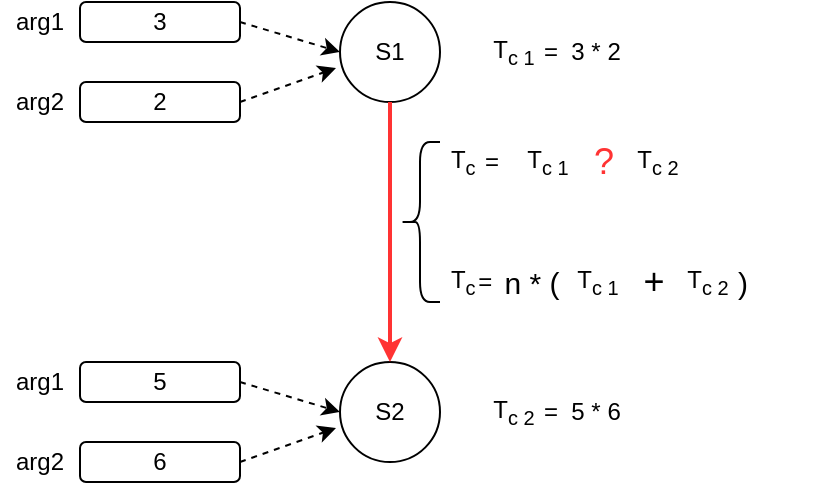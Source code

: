 <mxfile version="14.1.8" type="device"><diagram id="Qgl-0kWTfpu_EgbOYWDF" name="Страница 1"><mxGraphModel dx="1106" dy="807" grid="1" gridSize="10" guides="1" tooltips="1" connect="1" arrows="1" fold="1" page="1" pageScale="1" pageWidth="827" pageHeight="1169" math="0" shadow="0"><root><mxCell id="0"/><mxCell id="1" parent="0"/><mxCell id="5aSCMzkXuum889MNS-Sc-1" value="" style="ellipse;whiteSpace=wrap;html=1;aspect=fixed;" parent="1" vertex="1"><mxGeometry x="320" y="220" width="50" height="50" as="geometry"/></mxCell><mxCell id="5aSCMzkXuum889MNS-Sc-2" value="" style="rounded=1;whiteSpace=wrap;html=1;" parent="1" vertex="1"><mxGeometry x="190" y="220" width="80" height="20" as="geometry"/></mxCell><mxCell id="5aSCMzkXuum889MNS-Sc-3" value="" style="rounded=1;whiteSpace=wrap;html=1;" parent="1" vertex="1"><mxGeometry x="190" y="260" width="80" height="20" as="geometry"/></mxCell><mxCell id="5aSCMzkXuum889MNS-Sc-4" value="" style="endArrow=classic;html=1;exitX=1;exitY=0.5;exitDx=0;exitDy=0;entryX=0;entryY=0.5;entryDx=0;entryDy=0;dashed=1;" parent="1" source="5aSCMzkXuum889MNS-Sc-2" target="5aSCMzkXuum889MNS-Sc-1" edge="1"><mxGeometry width="50" height="50" relative="1" as="geometry"><mxPoint x="390" y="440" as="sourcePoint"/><mxPoint x="440" y="390" as="targetPoint"/></mxGeometry></mxCell><mxCell id="5aSCMzkXuum889MNS-Sc-5" value="" style="endArrow=classic;html=1;exitX=1;exitY=0.5;exitDx=0;exitDy=0;dashed=1;entryX=-0.04;entryY=0.66;entryDx=0;entryDy=0;entryPerimeter=0;" parent="1" source="5aSCMzkXuum889MNS-Sc-3" target="5aSCMzkXuum889MNS-Sc-1" edge="1"><mxGeometry width="50" height="50" relative="1" as="geometry"><mxPoint x="280" y="240" as="sourcePoint"/><mxPoint x="320" y="290" as="targetPoint"/></mxGeometry></mxCell><mxCell id="5aSCMzkXuum889MNS-Sc-6" value="" style="ellipse;whiteSpace=wrap;html=1;aspect=fixed;" parent="1" vertex="1"><mxGeometry x="320" y="400" width="50" height="50" as="geometry"/></mxCell><mxCell id="5aSCMzkXuum889MNS-Sc-7" value="" style="rounded=1;whiteSpace=wrap;html=1;" parent="1" vertex="1"><mxGeometry x="190" y="400" width="80" height="20" as="geometry"/></mxCell><mxCell id="5aSCMzkXuum889MNS-Sc-8" value="" style="rounded=1;whiteSpace=wrap;html=1;" parent="1" vertex="1"><mxGeometry x="190" y="440" width="80" height="20" as="geometry"/></mxCell><mxCell id="5aSCMzkXuum889MNS-Sc-9" value="" style="endArrow=classic;html=1;exitX=1;exitY=0.5;exitDx=0;exitDy=0;entryX=0;entryY=0.5;entryDx=0;entryDy=0;dashed=1;" parent="1" source="5aSCMzkXuum889MNS-Sc-7" target="5aSCMzkXuum889MNS-Sc-6" edge="1"><mxGeometry width="50" height="50" relative="1" as="geometry"><mxPoint x="390" y="620" as="sourcePoint"/><mxPoint x="440" y="570" as="targetPoint"/></mxGeometry></mxCell><mxCell id="5aSCMzkXuum889MNS-Sc-10" value="" style="endArrow=classic;html=1;exitX=1;exitY=0.5;exitDx=0;exitDy=0;dashed=1;entryX=-0.04;entryY=0.66;entryDx=0;entryDy=0;entryPerimeter=0;" parent="1" source="5aSCMzkXuum889MNS-Sc-8" target="5aSCMzkXuum889MNS-Sc-6" edge="1"><mxGeometry width="50" height="50" relative="1" as="geometry"><mxPoint x="280" y="420" as="sourcePoint"/><mxPoint x="320" y="470" as="targetPoint"/></mxGeometry></mxCell><mxCell id="5aSCMzkXuum889MNS-Sc-11" value="arg1" style="text;html=1;strokeColor=none;fillColor=none;align=center;verticalAlign=middle;whiteSpace=wrap;rounded=0;" parent="1" vertex="1"><mxGeometry x="150" y="220" width="40" height="20" as="geometry"/></mxCell><mxCell id="5aSCMzkXuum889MNS-Sc-12" value="arg2" style="text;html=1;strokeColor=none;fillColor=none;align=center;verticalAlign=middle;whiteSpace=wrap;rounded=0;" parent="1" vertex="1"><mxGeometry x="150" y="260" width="40" height="20" as="geometry"/></mxCell><mxCell id="5aSCMzkXuum889MNS-Sc-13" value="arg1" style="text;html=1;strokeColor=none;fillColor=none;align=center;verticalAlign=middle;whiteSpace=wrap;rounded=0;" parent="1" vertex="1"><mxGeometry x="150" y="400" width="40" height="20" as="geometry"/></mxCell><mxCell id="5aSCMzkXuum889MNS-Sc-14" value="arg2" style="text;html=1;strokeColor=none;fillColor=none;align=center;verticalAlign=middle;whiteSpace=wrap;rounded=0;" parent="1" vertex="1"><mxGeometry x="150" y="440" width="40" height="20" as="geometry"/></mxCell><mxCell id="5aSCMzkXuum889MNS-Sc-15" value="S1" style="text;html=1;strokeColor=none;fillColor=none;align=center;verticalAlign=middle;whiteSpace=wrap;rounded=0;" parent="1" vertex="1"><mxGeometry x="325" y="235" width="40" height="20" as="geometry"/></mxCell><mxCell id="5aSCMzkXuum889MNS-Sc-16" value="S2" style="text;html=1;strokeColor=none;fillColor=none;align=center;verticalAlign=middle;whiteSpace=wrap;rounded=0;" parent="1" vertex="1"><mxGeometry x="325" y="415" width="40" height="20" as="geometry"/></mxCell><mxCell id="5aSCMzkXuum889MNS-Sc-17" value="3" style="text;html=1;strokeColor=none;fillColor=none;align=center;verticalAlign=middle;whiteSpace=wrap;rounded=0;" parent="1" vertex="1"><mxGeometry x="200" y="220" width="60" height="20" as="geometry"/></mxCell><mxCell id="5aSCMzkXuum889MNS-Sc-18" value="2" style="text;html=1;strokeColor=none;fillColor=none;align=center;verticalAlign=middle;whiteSpace=wrap;rounded=0;" parent="1" vertex="1"><mxGeometry x="200" y="260" width="60" height="20" as="geometry"/></mxCell><mxCell id="5aSCMzkXuum889MNS-Sc-19" value="5" style="text;html=1;strokeColor=none;fillColor=none;align=center;verticalAlign=middle;whiteSpace=wrap;rounded=0;" parent="1" vertex="1"><mxGeometry x="200" y="400" width="60" height="20" as="geometry"/></mxCell><mxCell id="5aSCMzkXuum889MNS-Sc-20" value="6" style="text;html=1;strokeColor=none;fillColor=none;align=center;verticalAlign=middle;whiteSpace=wrap;rounded=0;" parent="1" vertex="1"><mxGeometry x="200" y="440" width="60" height="20" as="geometry"/></mxCell><mxCell id="5aSCMzkXuum889MNS-Sc-21" value="" style="endArrow=classic;html=1;exitX=0.5;exitY=1;exitDx=0;exitDy=0;strokeWidth=2;strokeColor=#FF3333;" parent="1" source="5aSCMzkXuum889MNS-Sc-1" target="5aSCMzkXuum889MNS-Sc-6" edge="1"><mxGeometry width="50" height="50" relative="1" as="geometry"><mxPoint x="390" y="440" as="sourcePoint"/><mxPoint x="440" y="390" as="targetPoint"/></mxGeometry></mxCell><mxCell id="5aSCMzkXuum889MNS-Sc-22" value="T&lt;sub&gt;c 1&lt;/sub&gt;" style="text;html=1;strokeColor=none;fillColor=none;align=center;verticalAlign=middle;whiteSpace=wrap;rounded=0;" parent="1" vertex="1"><mxGeometry x="394" y="235" width="26" height="20" as="geometry"/></mxCell><mxCell id="5aSCMzkXuum889MNS-Sc-23" value="=&amp;nbsp; 3 * 2" style="text;html=1;strokeColor=none;fillColor=none;align=left;verticalAlign=middle;whiteSpace=wrap;rounded=0;" parent="1" vertex="1"><mxGeometry x="420" y="235" width="56" height="20" as="geometry"/></mxCell><mxCell id="5aSCMzkXuum889MNS-Sc-24" value="T&lt;sub&gt;c 2&lt;/sub&gt;" style="text;html=1;strokeColor=none;fillColor=none;align=center;verticalAlign=middle;whiteSpace=wrap;rounded=0;" parent="1" vertex="1"><mxGeometry x="394" y="415" width="26" height="20" as="geometry"/></mxCell><mxCell id="5aSCMzkXuum889MNS-Sc-25" value="=&amp;nbsp; 5 * 6" style="text;html=1;strokeColor=none;fillColor=none;align=left;verticalAlign=middle;whiteSpace=wrap;rounded=0;" parent="1" vertex="1"><mxGeometry x="420" y="415" width="56" height="20" as="geometry"/></mxCell><mxCell id="5aSCMzkXuum889MNS-Sc-26" value="T&lt;sub&gt;c 1&lt;/sub&gt;" style="text;html=1;strokeColor=none;fillColor=none;align=center;verticalAlign=middle;whiteSpace=wrap;rounded=0;" parent="1" vertex="1"><mxGeometry x="411" y="290" width="26" height="20" as="geometry"/></mxCell><mxCell id="5aSCMzkXuum889MNS-Sc-27" value="T&lt;sub&gt;c 2&lt;/sub&gt;" style="text;html=1;strokeColor=none;fillColor=none;align=center;verticalAlign=middle;whiteSpace=wrap;rounded=0;" parent="1" vertex="1"><mxGeometry x="466" y="290" width="26" height="20" as="geometry"/></mxCell><mxCell id="5aSCMzkXuum889MNS-Sc-28" value="T&lt;sub&gt;c&amp;nbsp;&lt;/sub&gt;" style="text;html=1;strokeColor=none;fillColor=none;align=center;verticalAlign=middle;whiteSpace=wrap;rounded=0;" parent="1" vertex="1"><mxGeometry x="370" y="290" width="26" height="20" as="geometry"/></mxCell><mxCell id="5aSCMzkXuum889MNS-Sc-30" value="=" style="text;html=1;strokeColor=none;fillColor=none;align=center;verticalAlign=middle;whiteSpace=wrap;rounded=0;" parent="1" vertex="1"><mxGeometry x="381" y="290" width="30" height="20" as="geometry"/></mxCell><mxCell id="5aSCMzkXuum889MNS-Sc-31" value="?" style="text;html=1;strokeColor=none;fillColor=none;align=center;verticalAlign=middle;whiteSpace=wrap;rounded=0;fontSize=18;fontColor=#FF3333;" parent="1" vertex="1"><mxGeometry x="437" y="290" width="30" height="20" as="geometry"/></mxCell><mxCell id="xXp77pahFlNYvQuWmD0h-6" value="T&lt;sub&gt;c 1&lt;/sub&gt;" style="text;html=1;strokeColor=none;fillColor=none;align=center;verticalAlign=middle;whiteSpace=wrap;rounded=0;" vertex="1" parent="1"><mxGeometry x="436" y="350" width="26" height="20" as="geometry"/></mxCell><mxCell id="xXp77pahFlNYvQuWmD0h-7" value="T&lt;sub&gt;c 2&lt;/sub&gt;" style="text;html=1;strokeColor=none;fillColor=none;align=center;verticalAlign=middle;whiteSpace=wrap;rounded=0;" vertex="1" parent="1"><mxGeometry x="491" y="350" width="26" height="20" as="geometry"/></mxCell><mxCell id="xXp77pahFlNYvQuWmD0h-8" value="T&lt;sub&gt;c&amp;nbsp;&lt;/sub&gt;" style="text;html=1;strokeColor=none;fillColor=none;align=center;verticalAlign=middle;whiteSpace=wrap;rounded=0;" vertex="1" parent="1"><mxGeometry x="370" y="350" width="26" height="20" as="geometry"/></mxCell><mxCell id="xXp77pahFlNYvQuWmD0h-9" value="=&amp;nbsp;&amp;nbsp;" style="text;html=1;strokeColor=none;fillColor=none;align=center;verticalAlign=middle;whiteSpace=wrap;rounded=0;" vertex="1" parent="1"><mxGeometry x="381" y="350" width="30" height="20" as="geometry"/></mxCell><mxCell id="xXp77pahFlNYvQuWmD0h-10" value="+" style="text;html=1;strokeColor=none;fillColor=none;align=center;verticalAlign=middle;whiteSpace=wrap;rounded=0;fontSize=18;" vertex="1" parent="1"><mxGeometry x="462" y="350" width="30" height="20" as="geometry"/></mxCell><mxCell id="xXp77pahFlNYvQuWmD0h-11" value="n * (" style="text;html=1;strokeColor=none;fillColor=none;align=center;verticalAlign=middle;whiteSpace=wrap;rounded=0;fontSize=15;" vertex="1" parent="1"><mxGeometry x="396" y="350" width="40" height="20" as="geometry"/></mxCell><mxCell id="xXp77pahFlNYvQuWmD0h-12" value=")" style="text;html=1;strokeColor=none;fillColor=none;align=left;verticalAlign=middle;whiteSpace=wrap;rounded=0;fontSize=15;fontColor=#000000;" vertex="1" parent="1"><mxGeometry x="517" y="350" width="40" height="20" as="geometry"/></mxCell><mxCell id="xXp77pahFlNYvQuWmD0h-13" value="" style="shape=curlyBracket;whiteSpace=wrap;html=1;rounded=1;fontSize=15;fontColor=#000000;" vertex="1" parent="1"><mxGeometry x="350" y="290" width="20" height="80" as="geometry"/></mxCell></root></mxGraphModel></diagram></mxfile>